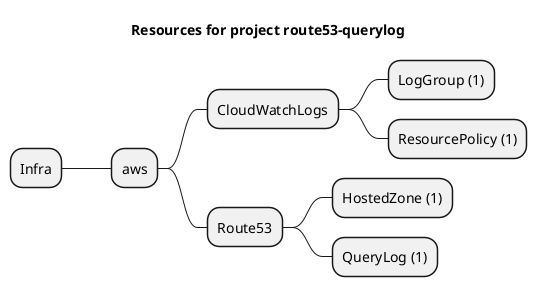 @startmindmap
title Resources for project route53-querylog
skinparam monochrome true
+ Infra
++ aws
+++ CloudWatchLogs
++++ LogGroup (1)
++++ ResourcePolicy (1)
+++ Route53
++++ HostedZone (1)
++++ QueryLog (1)
@endmindmap